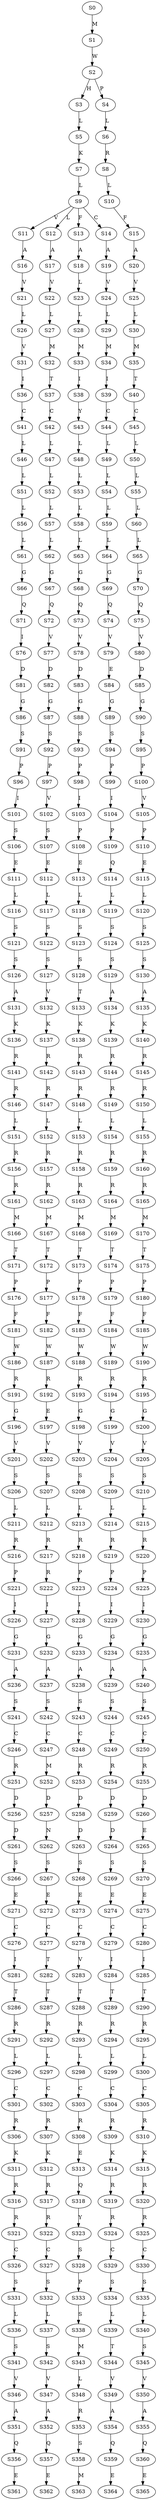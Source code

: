 strict digraph  {
	S0 -> S1 [ label = M ];
	S1 -> S2 [ label = W ];
	S2 -> S3 [ label = H ];
	S2 -> S4 [ label = P ];
	S3 -> S5 [ label = L ];
	S4 -> S6 [ label = L ];
	S5 -> S7 [ label = K ];
	S6 -> S8 [ label = R ];
	S7 -> S9 [ label = L ];
	S8 -> S10 [ label = L ];
	S9 -> S11 [ label = V ];
	S9 -> S12 [ label = L ];
	S9 -> S13 [ label = F ];
	S9 -> S14 [ label = C ];
	S10 -> S15 [ label = F ];
	S11 -> S16 [ label = A ];
	S12 -> S17 [ label = A ];
	S13 -> S18 [ label = A ];
	S14 -> S19 [ label = A ];
	S15 -> S20 [ label = A ];
	S16 -> S21 [ label = V ];
	S17 -> S22 [ label = V ];
	S18 -> S23 [ label = L ];
	S19 -> S24 [ label = V ];
	S20 -> S25 [ label = V ];
	S21 -> S26 [ label = L ];
	S22 -> S27 [ label = L ];
	S23 -> S28 [ label = L ];
	S24 -> S29 [ label = L ];
	S25 -> S30 [ label = L ];
	S26 -> S31 [ label = V ];
	S27 -> S32 [ label = M ];
	S28 -> S33 [ label = M ];
	S29 -> S34 [ label = M ];
	S30 -> S35 [ label = M ];
	S31 -> S36 [ label = I ];
	S32 -> S37 [ label = T ];
	S33 -> S38 [ label = I ];
	S34 -> S39 [ label = I ];
	S35 -> S40 [ label = T ];
	S36 -> S41 [ label = C ];
	S37 -> S42 [ label = C ];
	S38 -> S43 [ label = Y ];
	S39 -> S44 [ label = C ];
	S40 -> S45 [ label = C ];
	S41 -> S46 [ label = L ];
	S42 -> S47 [ label = L ];
	S43 -> S48 [ label = L ];
	S44 -> S49 [ label = L ];
	S45 -> S50 [ label = L ];
	S46 -> S51 [ label = L ];
	S47 -> S52 [ label = L ];
	S48 -> S53 [ label = L ];
	S49 -> S54 [ label = L ];
	S50 -> S55 [ label = L ];
	S51 -> S56 [ label = L ];
	S52 -> S57 [ label = L ];
	S53 -> S58 [ label = L ];
	S54 -> S59 [ label = L ];
	S55 -> S60 [ label = L ];
	S56 -> S61 [ label = L ];
	S57 -> S62 [ label = L ];
	S58 -> S63 [ label = L ];
	S59 -> S64 [ label = L ];
	S60 -> S65 [ label = L ];
	S61 -> S66 [ label = G ];
	S62 -> S67 [ label = G ];
	S63 -> S68 [ label = G ];
	S64 -> S69 [ label = G ];
	S65 -> S70 [ label = G ];
	S66 -> S71 [ label = Q ];
	S67 -> S72 [ label = Q ];
	S68 -> S73 [ label = Q ];
	S69 -> S74 [ label = Q ];
	S70 -> S75 [ label = Q ];
	S71 -> S76 [ label = I ];
	S72 -> S77 [ label = V ];
	S73 -> S78 [ label = V ];
	S74 -> S79 [ label = V ];
	S75 -> S80 [ label = V ];
	S76 -> S81 [ label = D ];
	S77 -> S82 [ label = D ];
	S78 -> S83 [ label = D ];
	S79 -> S84 [ label = E ];
	S80 -> S85 [ label = D ];
	S81 -> S86 [ label = G ];
	S82 -> S87 [ label = G ];
	S83 -> S88 [ label = G ];
	S84 -> S89 [ label = G ];
	S85 -> S90 [ label = G ];
	S86 -> S91 [ label = S ];
	S87 -> S92 [ label = S ];
	S88 -> S93 [ label = S ];
	S89 -> S94 [ label = S ];
	S90 -> S95 [ label = S ];
	S91 -> S96 [ label = P ];
	S92 -> S97 [ label = P ];
	S93 -> S98 [ label = P ];
	S94 -> S99 [ label = P ];
	S95 -> S100 [ label = P ];
	S96 -> S101 [ label = I ];
	S97 -> S102 [ label = V ];
	S98 -> S103 [ label = I ];
	S99 -> S104 [ label = I ];
	S100 -> S105 [ label = V ];
	S101 -> S106 [ label = S ];
	S102 -> S107 [ label = S ];
	S103 -> S108 [ label = P ];
	S104 -> S109 [ label = P ];
	S105 -> S110 [ label = P ];
	S106 -> S111 [ label = E ];
	S107 -> S112 [ label = E ];
	S108 -> S113 [ label = E ];
	S109 -> S114 [ label = Q ];
	S110 -> S115 [ label = E ];
	S111 -> S116 [ label = L ];
	S112 -> S117 [ label = L ];
	S113 -> S118 [ label = L ];
	S114 -> S119 [ label = L ];
	S115 -> S120 [ label = L ];
	S116 -> S121 [ label = S ];
	S117 -> S122 [ label = S ];
	S118 -> S123 [ label = S ];
	S119 -> S124 [ label = S ];
	S120 -> S125 [ label = S ];
	S121 -> S126 [ label = S ];
	S122 -> S127 [ label = S ];
	S123 -> S128 [ label = S ];
	S124 -> S129 [ label = S ];
	S125 -> S130 [ label = S ];
	S126 -> S131 [ label = A ];
	S127 -> S132 [ label = V ];
	S128 -> S133 [ label = T ];
	S129 -> S134 [ label = A ];
	S130 -> S135 [ label = A ];
	S131 -> S136 [ label = K ];
	S132 -> S137 [ label = K ];
	S133 -> S138 [ label = K ];
	S134 -> S139 [ label = K ];
	S135 -> S140 [ label = K ];
	S136 -> S141 [ label = R ];
	S137 -> S142 [ label = R ];
	S138 -> S143 [ label = R ];
	S139 -> S144 [ label = R ];
	S140 -> S145 [ label = R ];
	S141 -> S146 [ label = R ];
	S142 -> S147 [ label = R ];
	S143 -> S148 [ label = R ];
	S144 -> S149 [ label = R ];
	S145 -> S150 [ label = R ];
	S146 -> S151 [ label = L ];
	S147 -> S152 [ label = L ];
	S148 -> S153 [ label = L ];
	S149 -> S154 [ label = L ];
	S150 -> S155 [ label = L ];
	S151 -> S156 [ label = R ];
	S152 -> S157 [ label = R ];
	S153 -> S158 [ label = R ];
	S154 -> S159 [ label = R ];
	S155 -> S160 [ label = R ];
	S156 -> S161 [ label = R ];
	S157 -> S162 [ label = R ];
	S158 -> S163 [ label = R ];
	S159 -> S164 [ label = R ];
	S160 -> S165 [ label = R ];
	S161 -> S166 [ label = M ];
	S162 -> S167 [ label = M ];
	S163 -> S168 [ label = M ];
	S164 -> S169 [ label = M ];
	S165 -> S170 [ label = M ];
	S166 -> S171 [ label = T ];
	S167 -> S172 [ label = T ];
	S168 -> S173 [ label = T ];
	S169 -> S174 [ label = T ];
	S170 -> S175 [ label = T ];
	S171 -> S176 [ label = P ];
	S172 -> S177 [ label = P ];
	S173 -> S178 [ label = P ];
	S174 -> S179 [ label = P ];
	S175 -> S180 [ label = P ];
	S176 -> S181 [ label = F ];
	S177 -> S182 [ label = F ];
	S178 -> S183 [ label = F ];
	S179 -> S184 [ label = F ];
	S180 -> S185 [ label = F ];
	S181 -> S186 [ label = W ];
	S182 -> S187 [ label = W ];
	S183 -> S188 [ label = W ];
	S184 -> S189 [ label = W ];
	S185 -> S190 [ label = W ];
	S186 -> S191 [ label = R ];
	S187 -> S192 [ label = R ];
	S188 -> S193 [ label = R ];
	S189 -> S194 [ label = R ];
	S190 -> S195 [ label = R ];
	S191 -> S196 [ label = G ];
	S192 -> S197 [ label = E ];
	S193 -> S198 [ label = G ];
	S194 -> S199 [ label = G ];
	S195 -> S200 [ label = G ];
	S196 -> S201 [ label = V ];
	S197 -> S202 [ label = V ];
	S198 -> S203 [ label = V ];
	S199 -> S204 [ label = V ];
	S200 -> S205 [ label = V ];
	S201 -> S206 [ label = S ];
	S202 -> S207 [ label = S ];
	S203 -> S208 [ label = S ];
	S204 -> S209 [ label = S ];
	S205 -> S210 [ label = S ];
	S206 -> S211 [ label = L ];
	S207 -> S212 [ label = L ];
	S208 -> S213 [ label = L ];
	S209 -> S214 [ label = L ];
	S210 -> S215 [ label = L ];
	S211 -> S216 [ label = R ];
	S212 -> S217 [ label = R ];
	S213 -> S218 [ label = R ];
	S214 -> S219 [ label = R ];
	S215 -> S220 [ label = R ];
	S216 -> S221 [ label = P ];
	S217 -> S222 [ label = R ];
	S218 -> S223 [ label = P ];
	S219 -> S224 [ label = P ];
	S220 -> S225 [ label = P ];
	S221 -> S226 [ label = I ];
	S222 -> S227 [ label = I ];
	S223 -> S228 [ label = I ];
	S224 -> S229 [ label = I ];
	S225 -> S230 [ label = I ];
	S226 -> S231 [ label = G ];
	S227 -> S232 [ label = G ];
	S228 -> S233 [ label = G ];
	S229 -> S234 [ label = G ];
	S230 -> S235 [ label = G ];
	S231 -> S236 [ label = A ];
	S232 -> S237 [ label = A ];
	S233 -> S238 [ label = A ];
	S234 -> S239 [ label = A ];
	S235 -> S240 [ label = A ];
	S236 -> S241 [ label = S ];
	S237 -> S242 [ label = S ];
	S238 -> S243 [ label = S ];
	S239 -> S244 [ label = S ];
	S240 -> S245 [ label = S ];
	S241 -> S246 [ label = C ];
	S242 -> S247 [ label = C ];
	S243 -> S248 [ label = C ];
	S244 -> S249 [ label = C ];
	S245 -> S250 [ label = C ];
	S246 -> S251 [ label = R ];
	S247 -> S252 [ label = M ];
	S248 -> S253 [ label = R ];
	S249 -> S254 [ label = R ];
	S250 -> S255 [ label = R ];
	S251 -> S256 [ label = D ];
	S252 -> S257 [ label = D ];
	S253 -> S258 [ label = D ];
	S254 -> S259 [ label = D ];
	S255 -> S260 [ label = D ];
	S256 -> S261 [ label = D ];
	S257 -> S262 [ label = N ];
	S258 -> S263 [ label = D ];
	S259 -> S264 [ label = D ];
	S260 -> S265 [ label = E ];
	S261 -> S266 [ label = S ];
	S262 -> S267 [ label = S ];
	S263 -> S268 [ label = S ];
	S264 -> S269 [ label = S ];
	S265 -> S270 [ label = S ];
	S266 -> S271 [ label = E ];
	S267 -> S272 [ label = E ];
	S268 -> S273 [ label = E ];
	S269 -> S274 [ label = E ];
	S270 -> S275 [ label = E ];
	S271 -> S276 [ label = C ];
	S272 -> S277 [ label = C ];
	S273 -> S278 [ label = C ];
	S274 -> S279 [ label = C ];
	S275 -> S280 [ label = C ];
	S276 -> S281 [ label = I ];
	S277 -> S282 [ label = T ];
	S278 -> S283 [ label = V ];
	S279 -> S284 [ label = I ];
	S280 -> S285 [ label = I ];
	S281 -> S286 [ label = T ];
	S282 -> S287 [ label = T ];
	S283 -> S288 [ label = T ];
	S284 -> S289 [ label = T ];
	S285 -> S290 [ label = T ];
	S286 -> S291 [ label = R ];
	S287 -> S292 [ label = R ];
	S288 -> S293 [ label = R ];
	S289 -> S294 [ label = R ];
	S290 -> S295 [ label = R ];
	S291 -> S296 [ label = L ];
	S292 -> S297 [ label = L ];
	S293 -> S298 [ label = L ];
	S294 -> S299 [ label = L ];
	S295 -> S300 [ label = L ];
	S296 -> S301 [ label = C ];
	S297 -> S302 [ label = C ];
	S298 -> S303 [ label = C ];
	S299 -> S304 [ label = C ];
	S300 -> S305 [ label = C ];
	S301 -> S306 [ label = R ];
	S302 -> S307 [ label = R ];
	S303 -> S308 [ label = R ];
	S304 -> S309 [ label = R ];
	S305 -> S310 [ label = R ];
	S306 -> S311 [ label = K ];
	S307 -> S312 [ label = K ];
	S308 -> S313 [ label = E ];
	S309 -> S314 [ label = K ];
	S310 -> S315 [ label = K ];
	S311 -> S316 [ label = R ];
	S312 -> S317 [ label = R ];
	S313 -> S318 [ label = Q ];
	S314 -> S319 [ label = R ];
	S315 -> S320 [ label = R ];
	S316 -> S321 [ label = R ];
	S317 -> S322 [ label = R ];
	S318 -> S323 [ label = Y ];
	S319 -> S324 [ label = R ];
	S320 -> S325 [ label = R ];
	S321 -> S326 [ label = C ];
	S322 -> S327 [ label = C ];
	S323 -> S328 [ label = S ];
	S324 -> S329 [ label = C ];
	S325 -> S330 [ label = C ];
	S326 -> S331 [ label = S ];
	S327 -> S332 [ label = S ];
	S328 -> S333 [ label = P ];
	S329 -> S334 [ label = S ];
	S330 -> S335 [ label = S ];
	S331 -> S336 [ label = L ];
	S332 -> S337 [ label = L ];
	S333 -> S338 [ label = S ];
	S334 -> S339 [ label = L ];
	S335 -> S340 [ label = L ];
	S336 -> S341 [ label = S ];
	S337 -> S342 [ label = S ];
	S338 -> S343 [ label = M ];
	S339 -> S344 [ label = T ];
	S340 -> S345 [ label = S ];
	S341 -> S346 [ label = V ];
	S342 -> S347 [ label = V ];
	S343 -> S348 [ label = L ];
	S344 -> S349 [ label = V ];
	S345 -> S350 [ label = V ];
	S346 -> S351 [ label = A ];
	S347 -> S352 [ label = A ];
	S348 -> S353 [ label = R ];
	S349 -> S354 [ label = A ];
	S350 -> S355 [ label = A ];
	S351 -> S356 [ label = Q ];
	S352 -> S357 [ label = Q ];
	S353 -> S358 [ label = S ];
	S354 -> S359 [ label = Q ];
	S355 -> S360 [ label = Q ];
	S356 -> S361 [ label = E ];
	S357 -> S362 [ label = E ];
	S358 -> S363 [ label = M ];
	S359 -> S364 [ label = E ];
	S360 -> S365 [ label = E ];
}
